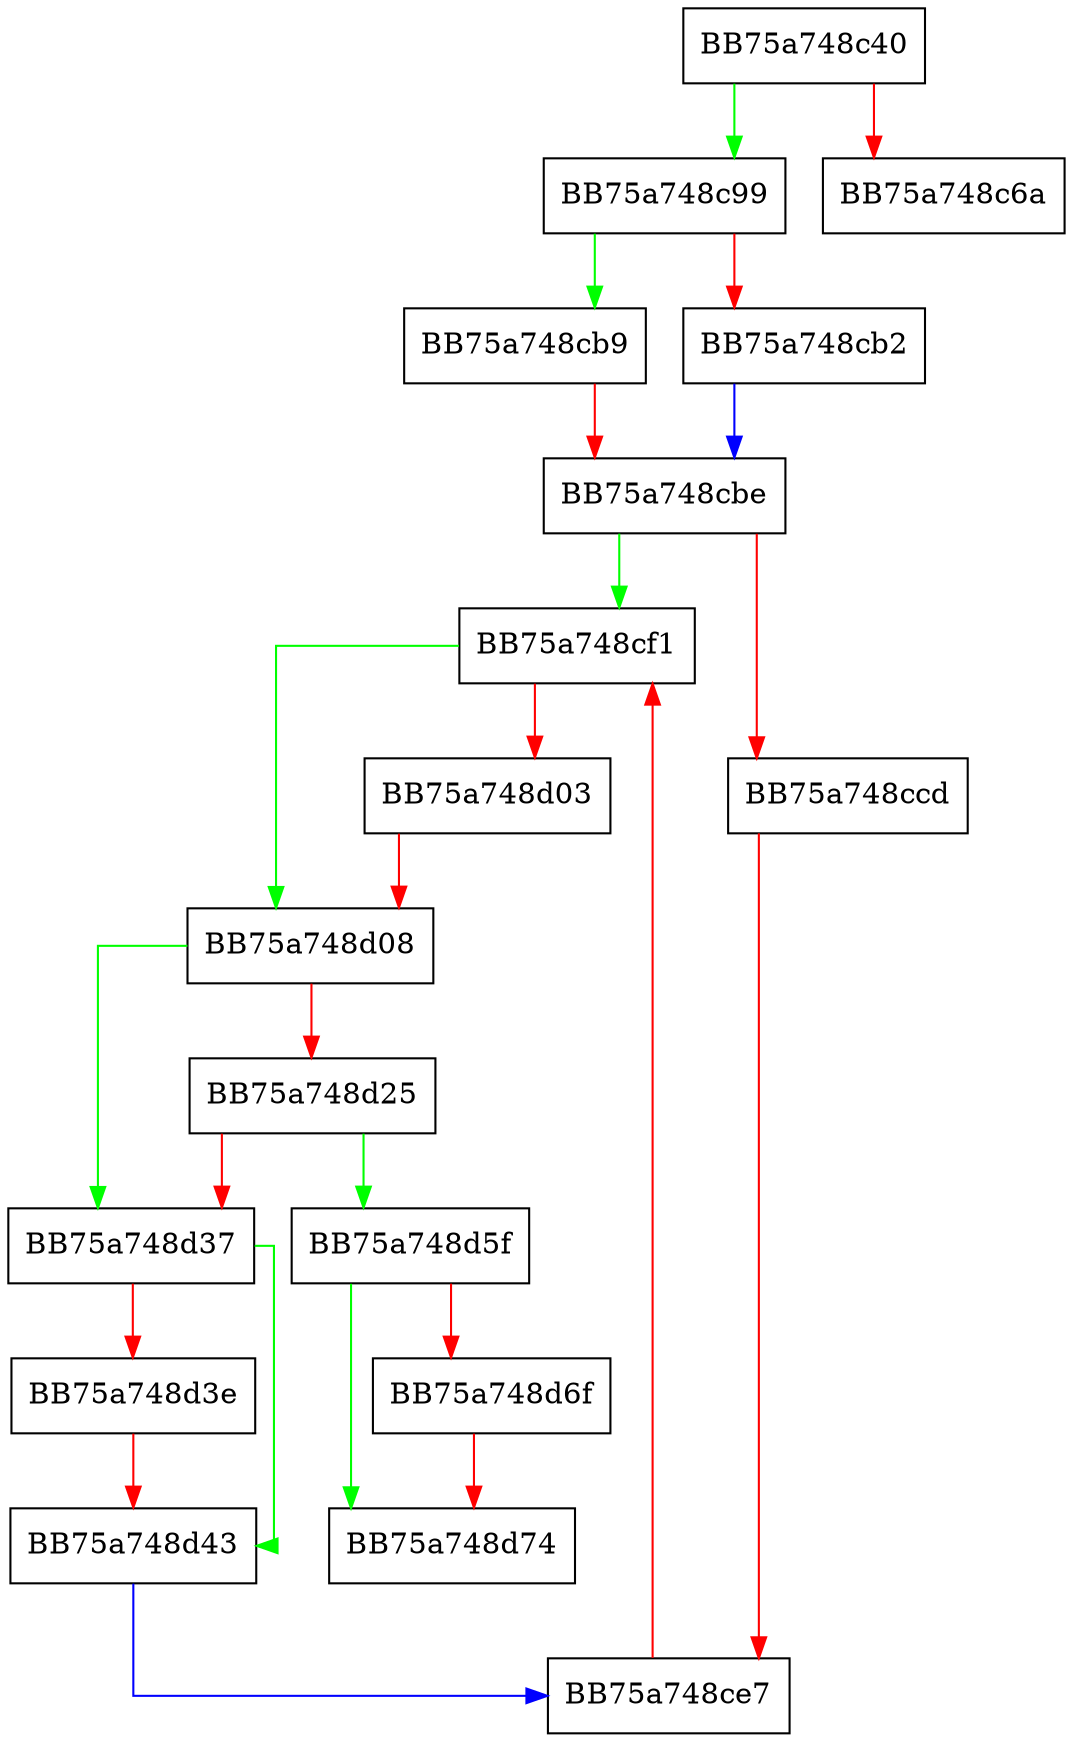 digraph allocate {
  node [shape="box"];
  graph [splines=ortho];
  BB75a748c40 -> BB75a748c99 [color="green"];
  BB75a748c40 -> BB75a748c6a [color="red"];
  BB75a748c99 -> BB75a748cb9 [color="green"];
  BB75a748c99 -> BB75a748cb2 [color="red"];
  BB75a748cb2 -> BB75a748cbe [color="blue"];
  BB75a748cb9 -> BB75a748cbe [color="red"];
  BB75a748cbe -> BB75a748cf1 [color="green"];
  BB75a748cbe -> BB75a748ccd [color="red"];
  BB75a748ccd -> BB75a748ce7 [color="red"];
  BB75a748ce7 -> BB75a748cf1 [color="red"];
  BB75a748cf1 -> BB75a748d08 [color="green"];
  BB75a748cf1 -> BB75a748d03 [color="red"];
  BB75a748d03 -> BB75a748d08 [color="red"];
  BB75a748d08 -> BB75a748d37 [color="green"];
  BB75a748d08 -> BB75a748d25 [color="red"];
  BB75a748d25 -> BB75a748d5f [color="green"];
  BB75a748d25 -> BB75a748d37 [color="red"];
  BB75a748d37 -> BB75a748d43 [color="green"];
  BB75a748d37 -> BB75a748d3e [color="red"];
  BB75a748d3e -> BB75a748d43 [color="red"];
  BB75a748d43 -> BB75a748ce7 [color="blue"];
  BB75a748d5f -> BB75a748d74 [color="green"];
  BB75a748d5f -> BB75a748d6f [color="red"];
  BB75a748d6f -> BB75a748d74 [color="red"];
}